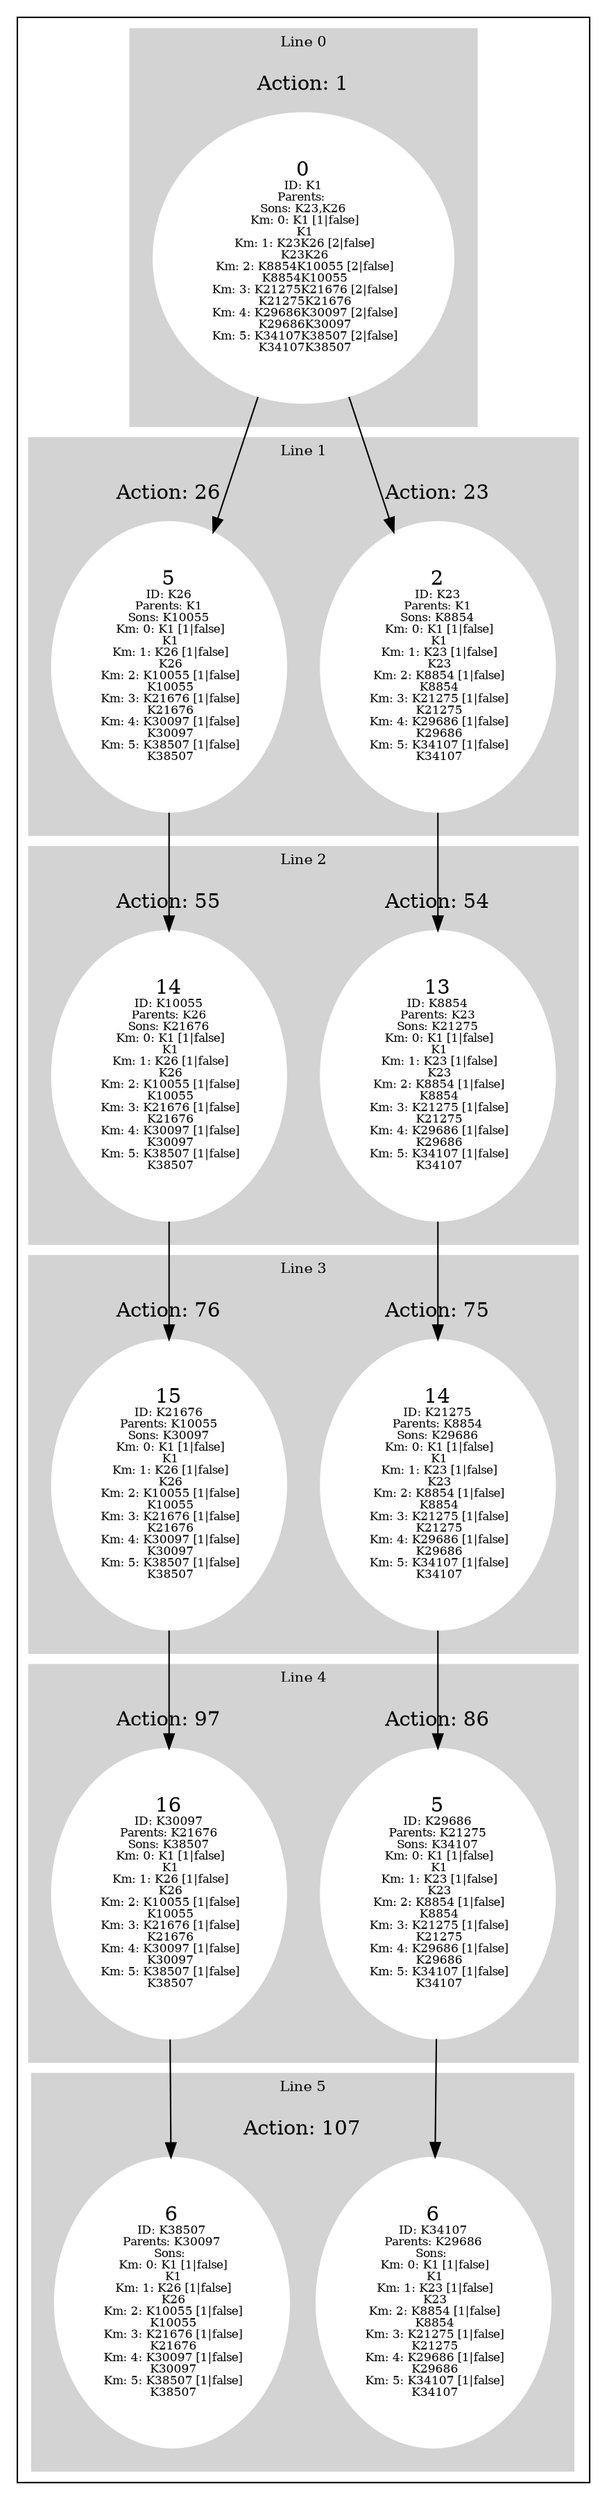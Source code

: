 digraph G {
subgraph cluster_info {
        subgraph cluster_0 {
        style=filled;
        color=lightgrey;
        node [style=filled,color=white];
        subgraph cluster_act_1 {
label = "Action: 1"step_K1 [label=<0<BR /><FONT POINT-SIZE="8">ID: K1</FONT><BR /><FONT POINT-SIZE="8">Parents: </FONT><BR /><FONT POINT-SIZE="8">Sons: K23,K26</FONT><BR /><FONT POINT-SIZE="8"> Km: 0: K1 [1|false]<BR /> K1</FONT><BR /><FONT POINT-SIZE="8"> Km: 1: K23K26 [2|false]<BR /> K23K26</FONT><BR /><FONT POINT-SIZE="8"> Km: 2: K8854K10055 [2|false]<BR /> K8854K10055</FONT><BR /><FONT POINT-SIZE="8"> Km: 3: K21275K21676 [2|false]<BR /> K21275K21676</FONT><BR /><FONT POINT-SIZE="8"> Km: 4: K29686K30097 [2|false]<BR /> K29686K30097</FONT><BR /><FONT POINT-SIZE="8"> Km: 5: K34107K38507 [2|false]<BR /> K34107K38507</FONT>>]
}

        fontsize="10"
        label = "Line 0";
        }

        subgraph cluster_4 {
        style=filled;
        color=lightgrey;
        node [style=filled,color=white];
        subgraph cluster_act_86 {
label = "Action: 86"step_K29686 [label=<5<BR /><FONT POINT-SIZE="8">ID: K29686</FONT><BR /><FONT POINT-SIZE="8">Parents: K21275</FONT><BR /><FONT POINT-SIZE="8">Sons: K34107</FONT><BR /><FONT POINT-SIZE="8"> Km: 0: K1 [1|false]<BR /> K1</FONT><BR /><FONT POINT-SIZE="8"> Km: 1: K23 [1|false]<BR /> K23</FONT><BR /><FONT POINT-SIZE="8"> Km: 2: K8854 [1|false]<BR /> K8854</FONT><BR /><FONT POINT-SIZE="8"> Km: 3: K21275 [1|false]<BR /> K21275</FONT><BR /><FONT POINT-SIZE="8"> Km: 4: K29686 [1|false]<BR /> K29686</FONT><BR /><FONT POINT-SIZE="8"> Km: 5: K34107 [1|false]<BR /> K34107</FONT>>]
}
subgraph cluster_act_97 {
label = "Action: 97"step_K30097 [label=<16<BR /><FONT POINT-SIZE="8">ID: K30097</FONT><BR /><FONT POINT-SIZE="8">Parents: K21676</FONT><BR /><FONT POINT-SIZE="8">Sons: K38507</FONT><BR /><FONT POINT-SIZE="8"> Km: 0: K1 [1|false]<BR /> K1</FONT><BR /><FONT POINT-SIZE="8"> Km: 1: K26 [1|false]<BR /> K26</FONT><BR /><FONT POINT-SIZE="8"> Km: 2: K10055 [1|false]<BR /> K10055</FONT><BR /><FONT POINT-SIZE="8"> Km: 3: K21676 [1|false]<BR /> K21676</FONT><BR /><FONT POINT-SIZE="8"> Km: 4: K30097 [1|false]<BR /> K30097</FONT><BR /><FONT POINT-SIZE="8"> Km: 5: K38507 [1|false]<BR /> K38507</FONT>>]
}

        fontsize="10"
        label = "Line 4";
        }

        subgraph cluster_2 {
        style=filled;
        color=lightgrey;
        node [style=filled,color=white];
        subgraph cluster_act_54 {
label = "Action: 54"step_K8854 [label=<13<BR /><FONT POINT-SIZE="8">ID: K8854</FONT><BR /><FONT POINT-SIZE="8">Parents: K23</FONT><BR /><FONT POINT-SIZE="8">Sons: K21275</FONT><BR /><FONT POINT-SIZE="8"> Km: 0: K1 [1|false]<BR /> K1</FONT><BR /><FONT POINT-SIZE="8"> Km: 1: K23 [1|false]<BR /> K23</FONT><BR /><FONT POINT-SIZE="8"> Km: 2: K8854 [1|false]<BR /> K8854</FONT><BR /><FONT POINT-SIZE="8"> Km: 3: K21275 [1|false]<BR /> K21275</FONT><BR /><FONT POINT-SIZE="8"> Km: 4: K29686 [1|false]<BR /> K29686</FONT><BR /><FONT POINT-SIZE="8"> Km: 5: K34107 [1|false]<BR /> K34107</FONT>>]
}
subgraph cluster_act_55 {
label = "Action: 55"step_K10055 [label=<14<BR /><FONT POINT-SIZE="8">ID: K10055</FONT><BR /><FONT POINT-SIZE="8">Parents: K26</FONT><BR /><FONT POINT-SIZE="8">Sons: K21676</FONT><BR /><FONT POINT-SIZE="8"> Km: 0: K1 [1|false]<BR /> K1</FONT><BR /><FONT POINT-SIZE="8"> Km: 1: K26 [1|false]<BR /> K26</FONT><BR /><FONT POINT-SIZE="8"> Km: 2: K10055 [1|false]<BR /> K10055</FONT><BR /><FONT POINT-SIZE="8"> Km: 3: K21676 [1|false]<BR /> K21676</FONT><BR /><FONT POINT-SIZE="8"> Km: 4: K30097 [1|false]<BR /> K30097</FONT><BR /><FONT POINT-SIZE="8"> Km: 5: K38507 [1|false]<BR /> K38507</FONT>>]
}

        fontsize="10"
        label = "Line 2";
        }

        subgraph cluster_3 {
        style=filled;
        color=lightgrey;
        node [style=filled,color=white];
        subgraph cluster_act_75 {
label = "Action: 75"step_K21275 [label=<14<BR /><FONT POINT-SIZE="8">ID: K21275</FONT><BR /><FONT POINT-SIZE="8">Parents: K8854</FONT><BR /><FONT POINT-SIZE="8">Sons: K29686</FONT><BR /><FONT POINT-SIZE="8"> Km: 0: K1 [1|false]<BR /> K1</FONT><BR /><FONT POINT-SIZE="8"> Km: 1: K23 [1|false]<BR /> K23</FONT><BR /><FONT POINT-SIZE="8"> Km: 2: K8854 [1|false]<BR /> K8854</FONT><BR /><FONT POINT-SIZE="8"> Km: 3: K21275 [1|false]<BR /> K21275</FONT><BR /><FONT POINT-SIZE="8"> Km: 4: K29686 [1|false]<BR /> K29686</FONT><BR /><FONT POINT-SIZE="8"> Km: 5: K34107 [1|false]<BR /> K34107</FONT>>]
}
subgraph cluster_act_76 {
label = "Action: 76"step_K21676 [label=<15<BR /><FONT POINT-SIZE="8">ID: K21676</FONT><BR /><FONT POINT-SIZE="8">Parents: K10055</FONT><BR /><FONT POINT-SIZE="8">Sons: K30097</FONT><BR /><FONT POINT-SIZE="8"> Km: 0: K1 [1|false]<BR /> K1</FONT><BR /><FONT POINT-SIZE="8"> Km: 1: K26 [1|false]<BR /> K26</FONT><BR /><FONT POINT-SIZE="8"> Km: 2: K10055 [1|false]<BR /> K10055</FONT><BR /><FONT POINT-SIZE="8"> Km: 3: K21676 [1|false]<BR /> K21676</FONT><BR /><FONT POINT-SIZE="8"> Km: 4: K30097 [1|false]<BR /> K30097</FONT><BR /><FONT POINT-SIZE="8"> Km: 5: K38507 [1|false]<BR /> K38507</FONT>>]
}

        fontsize="10"
        label = "Line 3";
        }

        subgraph cluster_5 {
        style=filled;
        color=lightgrey;
        node [style=filled,color=white];
        subgraph cluster_act_107 {
label = "Action: 107"step_K34107 [label=<6<BR /><FONT POINT-SIZE="8">ID: K34107</FONT><BR /><FONT POINT-SIZE="8">Parents: K29686</FONT><BR /><FONT POINT-SIZE="8">Sons: </FONT><BR /><FONT POINT-SIZE="8"> Km: 0: K1 [1|false]<BR /> K1</FONT><BR /><FONT POINT-SIZE="8"> Km: 1: K23 [1|false]<BR /> K23</FONT><BR /><FONT POINT-SIZE="8"> Km: 2: K8854 [1|false]<BR /> K8854</FONT><BR /><FONT POINT-SIZE="8"> Km: 3: K21275 [1|false]<BR /> K21275</FONT><BR /><FONT POINT-SIZE="8"> Km: 4: K29686 [1|false]<BR /> K29686</FONT><BR /><FONT POINT-SIZE="8"> Km: 5: K34107 [1|false]<BR /> K34107</FONT>>]
step_K38507 [label=<6<BR /><FONT POINT-SIZE="8">ID: K38507</FONT><BR /><FONT POINT-SIZE="8">Parents: K30097</FONT><BR /><FONT POINT-SIZE="8">Sons: </FONT><BR /><FONT POINT-SIZE="8"> Km: 0: K1 [1|false]<BR /> K1</FONT><BR /><FONT POINT-SIZE="8"> Km: 1: K26 [1|false]<BR /> K26</FONT><BR /><FONT POINT-SIZE="8"> Km: 2: K10055 [1|false]<BR /> K10055</FONT><BR /><FONT POINT-SIZE="8"> Km: 3: K21676 [1|false]<BR /> K21676</FONT><BR /><FONT POINT-SIZE="8"> Km: 4: K30097 [1|false]<BR /> K30097</FONT><BR /><FONT POINT-SIZE="8"> Km: 5: K38507 [1|false]<BR /> K38507</FONT>>]
}
subgraph cluster_act_107 {
label = "Action: 107"step_K34107 [label=<6<BR /><FONT POINT-SIZE="8">ID: K34107</FONT><BR /><FONT POINT-SIZE="8">Parents: K29686</FONT><BR /><FONT POINT-SIZE="8">Sons: </FONT><BR /><FONT POINT-SIZE="8"> Km: 0: K1 [1|false]<BR /> K1</FONT><BR /><FONT POINT-SIZE="8"> Km: 1: K23 [1|false]<BR /> K23</FONT><BR /><FONT POINT-SIZE="8"> Km: 2: K8854 [1|false]<BR /> K8854</FONT><BR /><FONT POINT-SIZE="8"> Km: 3: K21275 [1|false]<BR /> K21275</FONT><BR /><FONT POINT-SIZE="8"> Km: 4: K29686 [1|false]<BR /> K29686</FONT><BR /><FONT POINT-SIZE="8"> Km: 5: K34107 [1|false]<BR /> K34107</FONT>>]
step_K38507 [label=<6<BR /><FONT POINT-SIZE="8">ID: K38507</FONT><BR /><FONT POINT-SIZE="8">Parents: K30097</FONT><BR /><FONT POINT-SIZE="8">Sons: </FONT><BR /><FONT POINT-SIZE="8"> Km: 0: K1 [1|false]<BR /> K1</FONT><BR /><FONT POINT-SIZE="8"> Km: 1: K26 [1|false]<BR /> K26</FONT><BR /><FONT POINT-SIZE="8"> Km: 2: K10055 [1|false]<BR /> K10055</FONT><BR /><FONT POINT-SIZE="8"> Km: 3: K21676 [1|false]<BR /> K21676</FONT><BR /><FONT POINT-SIZE="8"> Km: 4: K30097 [1|false]<BR /> K30097</FONT><BR /><FONT POINT-SIZE="8"> Km: 5: K38507 [1|false]<BR /> K38507</FONT>>]
}

        fontsize="10"
        label = "Line 5";
        }

        subgraph cluster_1 {
        style=filled;
        color=lightgrey;
        node [style=filled,color=white];
        subgraph cluster_act_23 {
label = "Action: 23"step_K23 [label=<2<BR /><FONT POINT-SIZE="8">ID: K23</FONT><BR /><FONT POINT-SIZE="8">Parents: K1</FONT><BR /><FONT POINT-SIZE="8">Sons: K8854</FONT><BR /><FONT POINT-SIZE="8"> Km: 0: K1 [1|false]<BR /> K1</FONT><BR /><FONT POINT-SIZE="8"> Km: 1: K23 [1|false]<BR /> K23</FONT><BR /><FONT POINT-SIZE="8"> Km: 2: K8854 [1|false]<BR /> K8854</FONT><BR /><FONT POINT-SIZE="8"> Km: 3: K21275 [1|false]<BR /> K21275</FONT><BR /><FONT POINT-SIZE="8"> Km: 4: K29686 [1|false]<BR /> K29686</FONT><BR /><FONT POINT-SIZE="8"> Km: 5: K34107 [1|false]<BR /> K34107</FONT>>]
}
subgraph cluster_act_26 {
label = "Action: 26"step_K26 [label=<5<BR /><FONT POINT-SIZE="8">ID: K26</FONT><BR /><FONT POINT-SIZE="8">Parents: K1</FONT><BR /><FONT POINT-SIZE="8">Sons: K10055</FONT><BR /><FONT POINT-SIZE="8"> Km: 0: K1 [1|false]<BR /> K1</FONT><BR /><FONT POINT-SIZE="8"> Km: 1: K26 [1|false]<BR /> K26</FONT><BR /><FONT POINT-SIZE="8"> Km: 2: K10055 [1|false]<BR /> K10055</FONT><BR /><FONT POINT-SIZE="8"> Km: 3: K21676 [1|false]<BR /> K21676</FONT><BR /><FONT POINT-SIZE="8"> Km: 4: K30097 [1|false]<BR /> K30097</FONT><BR /><FONT POINT-SIZE="8"> Km: 5: K38507 [1|false]<BR /> K38507</FONT>>]
}

        fontsize="10"
        label = "Line 1";
        }
step_K29686 -> step_K34107; 
step_K1 -> step_K23; 
step_K8854 -> step_K21275; 
step_K10055 -> step_K21676; 
step_K30097 -> step_K38507; 
step_K23 -> step_K8854; 
step_K26 -> step_K10055; 
step_K21676 -> step_K30097; 
step_K1 -> step_K26; 
step_K21275 -> step_K29686; 
}}